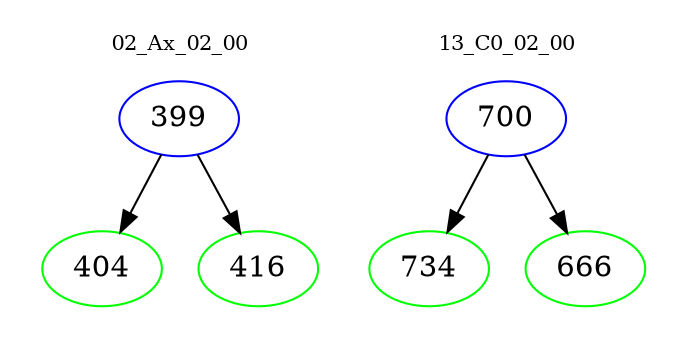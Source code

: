 digraph{
subgraph cluster_0 {
color = white
label = "02_Ax_02_00";
fontsize=10;
T0_399 [label="399", color="blue"]
T0_399 -> T0_404 [color="black"]
T0_404 [label="404", color="green"]
T0_399 -> T0_416 [color="black"]
T0_416 [label="416", color="green"]
}
subgraph cluster_1 {
color = white
label = "13_C0_02_00";
fontsize=10;
T1_700 [label="700", color="blue"]
T1_700 -> T1_734 [color="black"]
T1_734 [label="734", color="green"]
T1_700 -> T1_666 [color="black"]
T1_666 [label="666", color="green"]
}
}
